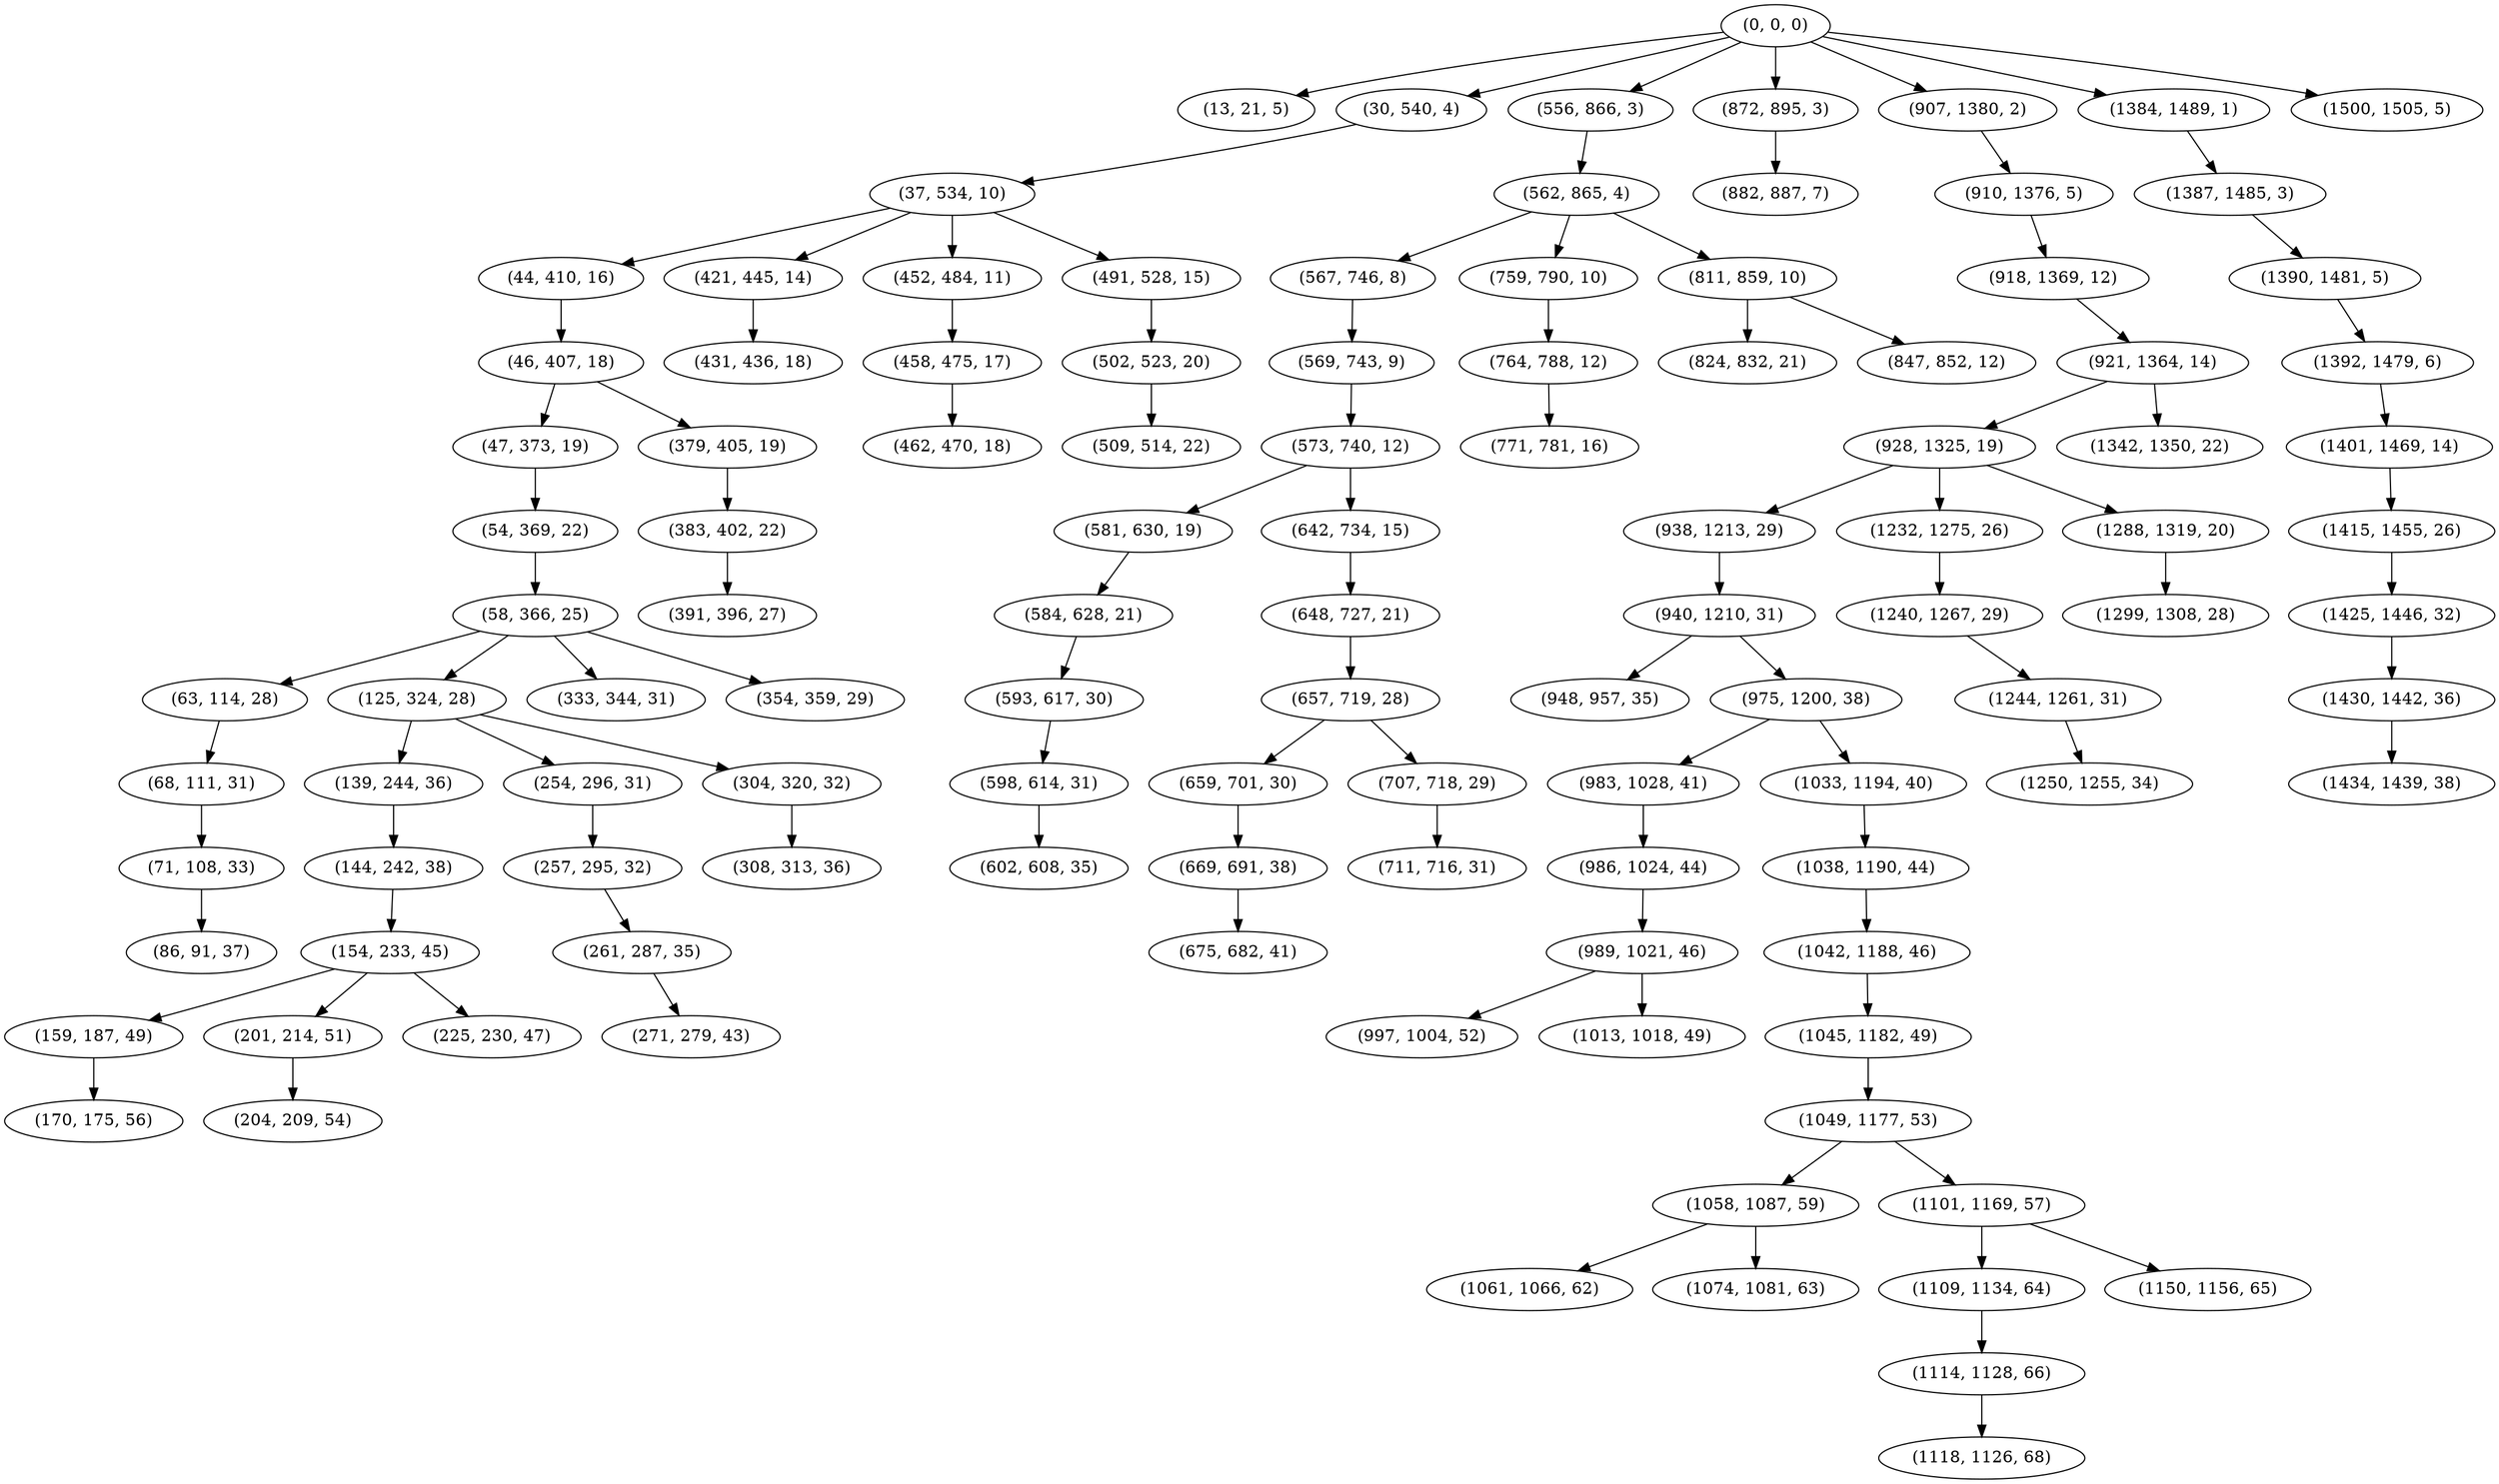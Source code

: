 digraph tree {
    "(0, 0, 0)";
    "(13, 21, 5)";
    "(30, 540, 4)";
    "(37, 534, 10)";
    "(44, 410, 16)";
    "(46, 407, 18)";
    "(47, 373, 19)";
    "(54, 369, 22)";
    "(58, 366, 25)";
    "(63, 114, 28)";
    "(68, 111, 31)";
    "(71, 108, 33)";
    "(86, 91, 37)";
    "(125, 324, 28)";
    "(139, 244, 36)";
    "(144, 242, 38)";
    "(154, 233, 45)";
    "(159, 187, 49)";
    "(170, 175, 56)";
    "(201, 214, 51)";
    "(204, 209, 54)";
    "(225, 230, 47)";
    "(254, 296, 31)";
    "(257, 295, 32)";
    "(261, 287, 35)";
    "(271, 279, 43)";
    "(304, 320, 32)";
    "(308, 313, 36)";
    "(333, 344, 31)";
    "(354, 359, 29)";
    "(379, 405, 19)";
    "(383, 402, 22)";
    "(391, 396, 27)";
    "(421, 445, 14)";
    "(431, 436, 18)";
    "(452, 484, 11)";
    "(458, 475, 17)";
    "(462, 470, 18)";
    "(491, 528, 15)";
    "(502, 523, 20)";
    "(509, 514, 22)";
    "(556, 866, 3)";
    "(562, 865, 4)";
    "(567, 746, 8)";
    "(569, 743, 9)";
    "(573, 740, 12)";
    "(581, 630, 19)";
    "(584, 628, 21)";
    "(593, 617, 30)";
    "(598, 614, 31)";
    "(602, 608, 35)";
    "(642, 734, 15)";
    "(648, 727, 21)";
    "(657, 719, 28)";
    "(659, 701, 30)";
    "(669, 691, 38)";
    "(675, 682, 41)";
    "(707, 718, 29)";
    "(711, 716, 31)";
    "(759, 790, 10)";
    "(764, 788, 12)";
    "(771, 781, 16)";
    "(811, 859, 10)";
    "(824, 832, 21)";
    "(847, 852, 12)";
    "(872, 895, 3)";
    "(882, 887, 7)";
    "(907, 1380, 2)";
    "(910, 1376, 5)";
    "(918, 1369, 12)";
    "(921, 1364, 14)";
    "(928, 1325, 19)";
    "(938, 1213, 29)";
    "(940, 1210, 31)";
    "(948, 957, 35)";
    "(975, 1200, 38)";
    "(983, 1028, 41)";
    "(986, 1024, 44)";
    "(989, 1021, 46)";
    "(997, 1004, 52)";
    "(1013, 1018, 49)";
    "(1033, 1194, 40)";
    "(1038, 1190, 44)";
    "(1042, 1188, 46)";
    "(1045, 1182, 49)";
    "(1049, 1177, 53)";
    "(1058, 1087, 59)";
    "(1061, 1066, 62)";
    "(1074, 1081, 63)";
    "(1101, 1169, 57)";
    "(1109, 1134, 64)";
    "(1114, 1128, 66)";
    "(1118, 1126, 68)";
    "(1150, 1156, 65)";
    "(1232, 1275, 26)";
    "(1240, 1267, 29)";
    "(1244, 1261, 31)";
    "(1250, 1255, 34)";
    "(1288, 1319, 20)";
    "(1299, 1308, 28)";
    "(1342, 1350, 22)";
    "(1384, 1489, 1)";
    "(1387, 1485, 3)";
    "(1390, 1481, 5)";
    "(1392, 1479, 6)";
    "(1401, 1469, 14)";
    "(1415, 1455, 26)";
    "(1425, 1446, 32)";
    "(1430, 1442, 36)";
    "(1434, 1439, 38)";
    "(1500, 1505, 5)";
    "(0, 0, 0)" -> "(13, 21, 5)";
    "(0, 0, 0)" -> "(30, 540, 4)";
    "(0, 0, 0)" -> "(556, 866, 3)";
    "(0, 0, 0)" -> "(872, 895, 3)";
    "(0, 0, 0)" -> "(907, 1380, 2)";
    "(0, 0, 0)" -> "(1384, 1489, 1)";
    "(0, 0, 0)" -> "(1500, 1505, 5)";
    "(30, 540, 4)" -> "(37, 534, 10)";
    "(37, 534, 10)" -> "(44, 410, 16)";
    "(37, 534, 10)" -> "(421, 445, 14)";
    "(37, 534, 10)" -> "(452, 484, 11)";
    "(37, 534, 10)" -> "(491, 528, 15)";
    "(44, 410, 16)" -> "(46, 407, 18)";
    "(46, 407, 18)" -> "(47, 373, 19)";
    "(46, 407, 18)" -> "(379, 405, 19)";
    "(47, 373, 19)" -> "(54, 369, 22)";
    "(54, 369, 22)" -> "(58, 366, 25)";
    "(58, 366, 25)" -> "(63, 114, 28)";
    "(58, 366, 25)" -> "(125, 324, 28)";
    "(58, 366, 25)" -> "(333, 344, 31)";
    "(58, 366, 25)" -> "(354, 359, 29)";
    "(63, 114, 28)" -> "(68, 111, 31)";
    "(68, 111, 31)" -> "(71, 108, 33)";
    "(71, 108, 33)" -> "(86, 91, 37)";
    "(125, 324, 28)" -> "(139, 244, 36)";
    "(125, 324, 28)" -> "(254, 296, 31)";
    "(125, 324, 28)" -> "(304, 320, 32)";
    "(139, 244, 36)" -> "(144, 242, 38)";
    "(144, 242, 38)" -> "(154, 233, 45)";
    "(154, 233, 45)" -> "(159, 187, 49)";
    "(154, 233, 45)" -> "(201, 214, 51)";
    "(154, 233, 45)" -> "(225, 230, 47)";
    "(159, 187, 49)" -> "(170, 175, 56)";
    "(201, 214, 51)" -> "(204, 209, 54)";
    "(254, 296, 31)" -> "(257, 295, 32)";
    "(257, 295, 32)" -> "(261, 287, 35)";
    "(261, 287, 35)" -> "(271, 279, 43)";
    "(304, 320, 32)" -> "(308, 313, 36)";
    "(379, 405, 19)" -> "(383, 402, 22)";
    "(383, 402, 22)" -> "(391, 396, 27)";
    "(421, 445, 14)" -> "(431, 436, 18)";
    "(452, 484, 11)" -> "(458, 475, 17)";
    "(458, 475, 17)" -> "(462, 470, 18)";
    "(491, 528, 15)" -> "(502, 523, 20)";
    "(502, 523, 20)" -> "(509, 514, 22)";
    "(556, 866, 3)" -> "(562, 865, 4)";
    "(562, 865, 4)" -> "(567, 746, 8)";
    "(562, 865, 4)" -> "(759, 790, 10)";
    "(562, 865, 4)" -> "(811, 859, 10)";
    "(567, 746, 8)" -> "(569, 743, 9)";
    "(569, 743, 9)" -> "(573, 740, 12)";
    "(573, 740, 12)" -> "(581, 630, 19)";
    "(573, 740, 12)" -> "(642, 734, 15)";
    "(581, 630, 19)" -> "(584, 628, 21)";
    "(584, 628, 21)" -> "(593, 617, 30)";
    "(593, 617, 30)" -> "(598, 614, 31)";
    "(598, 614, 31)" -> "(602, 608, 35)";
    "(642, 734, 15)" -> "(648, 727, 21)";
    "(648, 727, 21)" -> "(657, 719, 28)";
    "(657, 719, 28)" -> "(659, 701, 30)";
    "(657, 719, 28)" -> "(707, 718, 29)";
    "(659, 701, 30)" -> "(669, 691, 38)";
    "(669, 691, 38)" -> "(675, 682, 41)";
    "(707, 718, 29)" -> "(711, 716, 31)";
    "(759, 790, 10)" -> "(764, 788, 12)";
    "(764, 788, 12)" -> "(771, 781, 16)";
    "(811, 859, 10)" -> "(824, 832, 21)";
    "(811, 859, 10)" -> "(847, 852, 12)";
    "(872, 895, 3)" -> "(882, 887, 7)";
    "(907, 1380, 2)" -> "(910, 1376, 5)";
    "(910, 1376, 5)" -> "(918, 1369, 12)";
    "(918, 1369, 12)" -> "(921, 1364, 14)";
    "(921, 1364, 14)" -> "(928, 1325, 19)";
    "(921, 1364, 14)" -> "(1342, 1350, 22)";
    "(928, 1325, 19)" -> "(938, 1213, 29)";
    "(928, 1325, 19)" -> "(1232, 1275, 26)";
    "(928, 1325, 19)" -> "(1288, 1319, 20)";
    "(938, 1213, 29)" -> "(940, 1210, 31)";
    "(940, 1210, 31)" -> "(948, 957, 35)";
    "(940, 1210, 31)" -> "(975, 1200, 38)";
    "(975, 1200, 38)" -> "(983, 1028, 41)";
    "(975, 1200, 38)" -> "(1033, 1194, 40)";
    "(983, 1028, 41)" -> "(986, 1024, 44)";
    "(986, 1024, 44)" -> "(989, 1021, 46)";
    "(989, 1021, 46)" -> "(997, 1004, 52)";
    "(989, 1021, 46)" -> "(1013, 1018, 49)";
    "(1033, 1194, 40)" -> "(1038, 1190, 44)";
    "(1038, 1190, 44)" -> "(1042, 1188, 46)";
    "(1042, 1188, 46)" -> "(1045, 1182, 49)";
    "(1045, 1182, 49)" -> "(1049, 1177, 53)";
    "(1049, 1177, 53)" -> "(1058, 1087, 59)";
    "(1049, 1177, 53)" -> "(1101, 1169, 57)";
    "(1058, 1087, 59)" -> "(1061, 1066, 62)";
    "(1058, 1087, 59)" -> "(1074, 1081, 63)";
    "(1101, 1169, 57)" -> "(1109, 1134, 64)";
    "(1101, 1169, 57)" -> "(1150, 1156, 65)";
    "(1109, 1134, 64)" -> "(1114, 1128, 66)";
    "(1114, 1128, 66)" -> "(1118, 1126, 68)";
    "(1232, 1275, 26)" -> "(1240, 1267, 29)";
    "(1240, 1267, 29)" -> "(1244, 1261, 31)";
    "(1244, 1261, 31)" -> "(1250, 1255, 34)";
    "(1288, 1319, 20)" -> "(1299, 1308, 28)";
    "(1384, 1489, 1)" -> "(1387, 1485, 3)";
    "(1387, 1485, 3)" -> "(1390, 1481, 5)";
    "(1390, 1481, 5)" -> "(1392, 1479, 6)";
    "(1392, 1479, 6)" -> "(1401, 1469, 14)";
    "(1401, 1469, 14)" -> "(1415, 1455, 26)";
    "(1415, 1455, 26)" -> "(1425, 1446, 32)";
    "(1425, 1446, 32)" -> "(1430, 1442, 36)";
    "(1430, 1442, 36)" -> "(1434, 1439, 38)";
}
